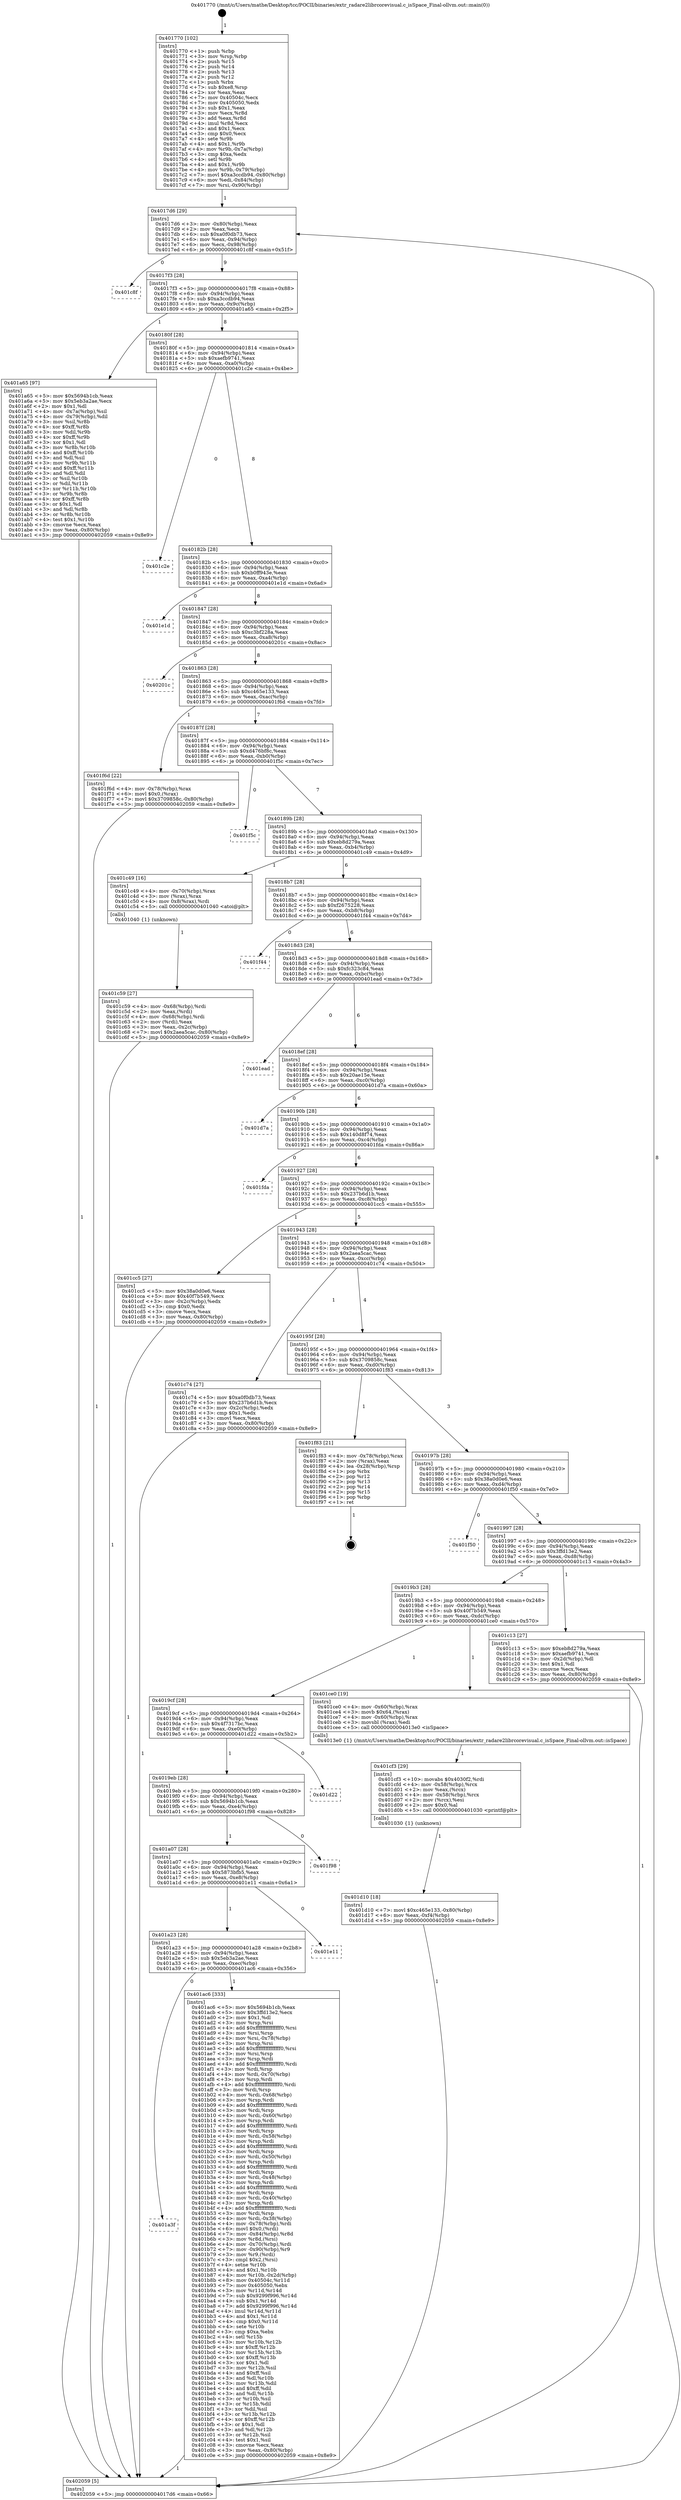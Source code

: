 digraph "0x401770" {
  label = "0x401770 (/mnt/c/Users/mathe/Desktop/tcc/POCII/binaries/extr_radare2librcorevisual.c_isSpace_Final-ollvm.out::main(0))"
  labelloc = "t"
  node[shape=record]

  Entry [label="",width=0.3,height=0.3,shape=circle,fillcolor=black,style=filled]
  "0x4017d6" [label="{
     0x4017d6 [29]\l
     | [instrs]\l
     &nbsp;&nbsp;0x4017d6 \<+3\>: mov -0x80(%rbp),%eax\l
     &nbsp;&nbsp;0x4017d9 \<+2\>: mov %eax,%ecx\l
     &nbsp;&nbsp;0x4017db \<+6\>: sub $0xa0f0db73,%ecx\l
     &nbsp;&nbsp;0x4017e1 \<+6\>: mov %eax,-0x94(%rbp)\l
     &nbsp;&nbsp;0x4017e7 \<+6\>: mov %ecx,-0x98(%rbp)\l
     &nbsp;&nbsp;0x4017ed \<+6\>: je 0000000000401c8f \<main+0x51f\>\l
  }"]
  "0x401c8f" [label="{
     0x401c8f\l
  }", style=dashed]
  "0x4017f3" [label="{
     0x4017f3 [28]\l
     | [instrs]\l
     &nbsp;&nbsp;0x4017f3 \<+5\>: jmp 00000000004017f8 \<main+0x88\>\l
     &nbsp;&nbsp;0x4017f8 \<+6\>: mov -0x94(%rbp),%eax\l
     &nbsp;&nbsp;0x4017fe \<+5\>: sub $0xa3ccdb94,%eax\l
     &nbsp;&nbsp;0x401803 \<+6\>: mov %eax,-0x9c(%rbp)\l
     &nbsp;&nbsp;0x401809 \<+6\>: je 0000000000401a65 \<main+0x2f5\>\l
  }"]
  Exit [label="",width=0.3,height=0.3,shape=circle,fillcolor=black,style=filled,peripheries=2]
  "0x401a65" [label="{
     0x401a65 [97]\l
     | [instrs]\l
     &nbsp;&nbsp;0x401a65 \<+5\>: mov $0x5694b1cb,%eax\l
     &nbsp;&nbsp;0x401a6a \<+5\>: mov $0x5eb3a2ae,%ecx\l
     &nbsp;&nbsp;0x401a6f \<+2\>: mov $0x1,%dl\l
     &nbsp;&nbsp;0x401a71 \<+4\>: mov -0x7a(%rbp),%sil\l
     &nbsp;&nbsp;0x401a75 \<+4\>: mov -0x79(%rbp),%dil\l
     &nbsp;&nbsp;0x401a79 \<+3\>: mov %sil,%r8b\l
     &nbsp;&nbsp;0x401a7c \<+4\>: xor $0xff,%r8b\l
     &nbsp;&nbsp;0x401a80 \<+3\>: mov %dil,%r9b\l
     &nbsp;&nbsp;0x401a83 \<+4\>: xor $0xff,%r9b\l
     &nbsp;&nbsp;0x401a87 \<+3\>: xor $0x1,%dl\l
     &nbsp;&nbsp;0x401a8a \<+3\>: mov %r8b,%r10b\l
     &nbsp;&nbsp;0x401a8d \<+4\>: and $0xff,%r10b\l
     &nbsp;&nbsp;0x401a91 \<+3\>: and %dl,%sil\l
     &nbsp;&nbsp;0x401a94 \<+3\>: mov %r9b,%r11b\l
     &nbsp;&nbsp;0x401a97 \<+4\>: and $0xff,%r11b\l
     &nbsp;&nbsp;0x401a9b \<+3\>: and %dl,%dil\l
     &nbsp;&nbsp;0x401a9e \<+3\>: or %sil,%r10b\l
     &nbsp;&nbsp;0x401aa1 \<+3\>: or %dil,%r11b\l
     &nbsp;&nbsp;0x401aa4 \<+3\>: xor %r11b,%r10b\l
     &nbsp;&nbsp;0x401aa7 \<+3\>: or %r9b,%r8b\l
     &nbsp;&nbsp;0x401aaa \<+4\>: xor $0xff,%r8b\l
     &nbsp;&nbsp;0x401aae \<+3\>: or $0x1,%dl\l
     &nbsp;&nbsp;0x401ab1 \<+3\>: and %dl,%r8b\l
     &nbsp;&nbsp;0x401ab4 \<+3\>: or %r8b,%r10b\l
     &nbsp;&nbsp;0x401ab7 \<+4\>: test $0x1,%r10b\l
     &nbsp;&nbsp;0x401abb \<+3\>: cmovne %ecx,%eax\l
     &nbsp;&nbsp;0x401abe \<+3\>: mov %eax,-0x80(%rbp)\l
     &nbsp;&nbsp;0x401ac1 \<+5\>: jmp 0000000000402059 \<main+0x8e9\>\l
  }"]
  "0x40180f" [label="{
     0x40180f [28]\l
     | [instrs]\l
     &nbsp;&nbsp;0x40180f \<+5\>: jmp 0000000000401814 \<main+0xa4\>\l
     &nbsp;&nbsp;0x401814 \<+6\>: mov -0x94(%rbp),%eax\l
     &nbsp;&nbsp;0x40181a \<+5\>: sub $0xaefb9741,%eax\l
     &nbsp;&nbsp;0x40181f \<+6\>: mov %eax,-0xa0(%rbp)\l
     &nbsp;&nbsp;0x401825 \<+6\>: je 0000000000401c2e \<main+0x4be\>\l
  }"]
  "0x402059" [label="{
     0x402059 [5]\l
     | [instrs]\l
     &nbsp;&nbsp;0x402059 \<+5\>: jmp 00000000004017d6 \<main+0x66\>\l
  }"]
  "0x401770" [label="{
     0x401770 [102]\l
     | [instrs]\l
     &nbsp;&nbsp;0x401770 \<+1\>: push %rbp\l
     &nbsp;&nbsp;0x401771 \<+3\>: mov %rsp,%rbp\l
     &nbsp;&nbsp;0x401774 \<+2\>: push %r15\l
     &nbsp;&nbsp;0x401776 \<+2\>: push %r14\l
     &nbsp;&nbsp;0x401778 \<+2\>: push %r13\l
     &nbsp;&nbsp;0x40177a \<+2\>: push %r12\l
     &nbsp;&nbsp;0x40177c \<+1\>: push %rbx\l
     &nbsp;&nbsp;0x40177d \<+7\>: sub $0xe8,%rsp\l
     &nbsp;&nbsp;0x401784 \<+2\>: xor %eax,%eax\l
     &nbsp;&nbsp;0x401786 \<+7\>: mov 0x40504c,%ecx\l
     &nbsp;&nbsp;0x40178d \<+7\>: mov 0x405050,%edx\l
     &nbsp;&nbsp;0x401794 \<+3\>: sub $0x1,%eax\l
     &nbsp;&nbsp;0x401797 \<+3\>: mov %ecx,%r8d\l
     &nbsp;&nbsp;0x40179a \<+3\>: add %eax,%r8d\l
     &nbsp;&nbsp;0x40179d \<+4\>: imul %r8d,%ecx\l
     &nbsp;&nbsp;0x4017a1 \<+3\>: and $0x1,%ecx\l
     &nbsp;&nbsp;0x4017a4 \<+3\>: cmp $0x0,%ecx\l
     &nbsp;&nbsp;0x4017a7 \<+4\>: sete %r9b\l
     &nbsp;&nbsp;0x4017ab \<+4\>: and $0x1,%r9b\l
     &nbsp;&nbsp;0x4017af \<+4\>: mov %r9b,-0x7a(%rbp)\l
     &nbsp;&nbsp;0x4017b3 \<+3\>: cmp $0xa,%edx\l
     &nbsp;&nbsp;0x4017b6 \<+4\>: setl %r9b\l
     &nbsp;&nbsp;0x4017ba \<+4\>: and $0x1,%r9b\l
     &nbsp;&nbsp;0x4017be \<+4\>: mov %r9b,-0x79(%rbp)\l
     &nbsp;&nbsp;0x4017c2 \<+7\>: movl $0xa3ccdb94,-0x80(%rbp)\l
     &nbsp;&nbsp;0x4017c9 \<+6\>: mov %edi,-0x84(%rbp)\l
     &nbsp;&nbsp;0x4017cf \<+7\>: mov %rsi,-0x90(%rbp)\l
  }"]
  "0x401d10" [label="{
     0x401d10 [18]\l
     | [instrs]\l
     &nbsp;&nbsp;0x401d10 \<+7\>: movl $0xc465e133,-0x80(%rbp)\l
     &nbsp;&nbsp;0x401d17 \<+6\>: mov %eax,-0xf4(%rbp)\l
     &nbsp;&nbsp;0x401d1d \<+5\>: jmp 0000000000402059 \<main+0x8e9\>\l
  }"]
  "0x401c2e" [label="{
     0x401c2e\l
  }", style=dashed]
  "0x40182b" [label="{
     0x40182b [28]\l
     | [instrs]\l
     &nbsp;&nbsp;0x40182b \<+5\>: jmp 0000000000401830 \<main+0xc0\>\l
     &nbsp;&nbsp;0x401830 \<+6\>: mov -0x94(%rbp),%eax\l
     &nbsp;&nbsp;0x401836 \<+5\>: sub $0xb0ff943e,%eax\l
     &nbsp;&nbsp;0x40183b \<+6\>: mov %eax,-0xa4(%rbp)\l
     &nbsp;&nbsp;0x401841 \<+6\>: je 0000000000401e1d \<main+0x6ad\>\l
  }"]
  "0x401cf3" [label="{
     0x401cf3 [29]\l
     | [instrs]\l
     &nbsp;&nbsp;0x401cf3 \<+10\>: movabs $0x4030f2,%rdi\l
     &nbsp;&nbsp;0x401cfd \<+4\>: mov -0x58(%rbp),%rcx\l
     &nbsp;&nbsp;0x401d01 \<+2\>: mov %eax,(%rcx)\l
     &nbsp;&nbsp;0x401d03 \<+4\>: mov -0x58(%rbp),%rcx\l
     &nbsp;&nbsp;0x401d07 \<+2\>: mov (%rcx),%esi\l
     &nbsp;&nbsp;0x401d09 \<+2\>: mov $0x0,%al\l
     &nbsp;&nbsp;0x401d0b \<+5\>: call 0000000000401030 \<printf@plt\>\l
     | [calls]\l
     &nbsp;&nbsp;0x401030 \{1\} (unknown)\l
  }"]
  "0x401e1d" [label="{
     0x401e1d\l
  }", style=dashed]
  "0x401847" [label="{
     0x401847 [28]\l
     | [instrs]\l
     &nbsp;&nbsp;0x401847 \<+5\>: jmp 000000000040184c \<main+0xdc\>\l
     &nbsp;&nbsp;0x40184c \<+6\>: mov -0x94(%rbp),%eax\l
     &nbsp;&nbsp;0x401852 \<+5\>: sub $0xc3bf228a,%eax\l
     &nbsp;&nbsp;0x401857 \<+6\>: mov %eax,-0xa8(%rbp)\l
     &nbsp;&nbsp;0x40185d \<+6\>: je 000000000040201c \<main+0x8ac\>\l
  }"]
  "0x401c59" [label="{
     0x401c59 [27]\l
     | [instrs]\l
     &nbsp;&nbsp;0x401c59 \<+4\>: mov -0x68(%rbp),%rdi\l
     &nbsp;&nbsp;0x401c5d \<+2\>: mov %eax,(%rdi)\l
     &nbsp;&nbsp;0x401c5f \<+4\>: mov -0x68(%rbp),%rdi\l
     &nbsp;&nbsp;0x401c63 \<+2\>: mov (%rdi),%eax\l
     &nbsp;&nbsp;0x401c65 \<+3\>: mov %eax,-0x2c(%rbp)\l
     &nbsp;&nbsp;0x401c68 \<+7\>: movl $0x2aea5cac,-0x80(%rbp)\l
     &nbsp;&nbsp;0x401c6f \<+5\>: jmp 0000000000402059 \<main+0x8e9\>\l
  }"]
  "0x40201c" [label="{
     0x40201c\l
  }", style=dashed]
  "0x401863" [label="{
     0x401863 [28]\l
     | [instrs]\l
     &nbsp;&nbsp;0x401863 \<+5\>: jmp 0000000000401868 \<main+0xf8\>\l
     &nbsp;&nbsp;0x401868 \<+6\>: mov -0x94(%rbp),%eax\l
     &nbsp;&nbsp;0x40186e \<+5\>: sub $0xc465e133,%eax\l
     &nbsp;&nbsp;0x401873 \<+6\>: mov %eax,-0xac(%rbp)\l
     &nbsp;&nbsp;0x401879 \<+6\>: je 0000000000401f6d \<main+0x7fd\>\l
  }"]
  "0x401a3f" [label="{
     0x401a3f\l
  }", style=dashed]
  "0x401f6d" [label="{
     0x401f6d [22]\l
     | [instrs]\l
     &nbsp;&nbsp;0x401f6d \<+4\>: mov -0x78(%rbp),%rax\l
     &nbsp;&nbsp;0x401f71 \<+6\>: movl $0x0,(%rax)\l
     &nbsp;&nbsp;0x401f77 \<+7\>: movl $0x3709858c,-0x80(%rbp)\l
     &nbsp;&nbsp;0x401f7e \<+5\>: jmp 0000000000402059 \<main+0x8e9\>\l
  }"]
  "0x40187f" [label="{
     0x40187f [28]\l
     | [instrs]\l
     &nbsp;&nbsp;0x40187f \<+5\>: jmp 0000000000401884 \<main+0x114\>\l
     &nbsp;&nbsp;0x401884 \<+6\>: mov -0x94(%rbp),%eax\l
     &nbsp;&nbsp;0x40188a \<+5\>: sub $0xd476bf8c,%eax\l
     &nbsp;&nbsp;0x40188f \<+6\>: mov %eax,-0xb0(%rbp)\l
     &nbsp;&nbsp;0x401895 \<+6\>: je 0000000000401f5c \<main+0x7ec\>\l
  }"]
  "0x401ac6" [label="{
     0x401ac6 [333]\l
     | [instrs]\l
     &nbsp;&nbsp;0x401ac6 \<+5\>: mov $0x5694b1cb,%eax\l
     &nbsp;&nbsp;0x401acb \<+5\>: mov $0x3ffd13e2,%ecx\l
     &nbsp;&nbsp;0x401ad0 \<+2\>: mov $0x1,%dl\l
     &nbsp;&nbsp;0x401ad2 \<+3\>: mov %rsp,%rsi\l
     &nbsp;&nbsp;0x401ad5 \<+4\>: add $0xfffffffffffffff0,%rsi\l
     &nbsp;&nbsp;0x401ad9 \<+3\>: mov %rsi,%rsp\l
     &nbsp;&nbsp;0x401adc \<+4\>: mov %rsi,-0x78(%rbp)\l
     &nbsp;&nbsp;0x401ae0 \<+3\>: mov %rsp,%rsi\l
     &nbsp;&nbsp;0x401ae3 \<+4\>: add $0xfffffffffffffff0,%rsi\l
     &nbsp;&nbsp;0x401ae7 \<+3\>: mov %rsi,%rsp\l
     &nbsp;&nbsp;0x401aea \<+3\>: mov %rsp,%rdi\l
     &nbsp;&nbsp;0x401aed \<+4\>: add $0xfffffffffffffff0,%rdi\l
     &nbsp;&nbsp;0x401af1 \<+3\>: mov %rdi,%rsp\l
     &nbsp;&nbsp;0x401af4 \<+4\>: mov %rdi,-0x70(%rbp)\l
     &nbsp;&nbsp;0x401af8 \<+3\>: mov %rsp,%rdi\l
     &nbsp;&nbsp;0x401afb \<+4\>: add $0xfffffffffffffff0,%rdi\l
     &nbsp;&nbsp;0x401aff \<+3\>: mov %rdi,%rsp\l
     &nbsp;&nbsp;0x401b02 \<+4\>: mov %rdi,-0x68(%rbp)\l
     &nbsp;&nbsp;0x401b06 \<+3\>: mov %rsp,%rdi\l
     &nbsp;&nbsp;0x401b09 \<+4\>: add $0xfffffffffffffff0,%rdi\l
     &nbsp;&nbsp;0x401b0d \<+3\>: mov %rdi,%rsp\l
     &nbsp;&nbsp;0x401b10 \<+4\>: mov %rdi,-0x60(%rbp)\l
     &nbsp;&nbsp;0x401b14 \<+3\>: mov %rsp,%rdi\l
     &nbsp;&nbsp;0x401b17 \<+4\>: add $0xfffffffffffffff0,%rdi\l
     &nbsp;&nbsp;0x401b1b \<+3\>: mov %rdi,%rsp\l
     &nbsp;&nbsp;0x401b1e \<+4\>: mov %rdi,-0x58(%rbp)\l
     &nbsp;&nbsp;0x401b22 \<+3\>: mov %rsp,%rdi\l
     &nbsp;&nbsp;0x401b25 \<+4\>: add $0xfffffffffffffff0,%rdi\l
     &nbsp;&nbsp;0x401b29 \<+3\>: mov %rdi,%rsp\l
     &nbsp;&nbsp;0x401b2c \<+4\>: mov %rdi,-0x50(%rbp)\l
     &nbsp;&nbsp;0x401b30 \<+3\>: mov %rsp,%rdi\l
     &nbsp;&nbsp;0x401b33 \<+4\>: add $0xfffffffffffffff0,%rdi\l
     &nbsp;&nbsp;0x401b37 \<+3\>: mov %rdi,%rsp\l
     &nbsp;&nbsp;0x401b3a \<+4\>: mov %rdi,-0x48(%rbp)\l
     &nbsp;&nbsp;0x401b3e \<+3\>: mov %rsp,%rdi\l
     &nbsp;&nbsp;0x401b41 \<+4\>: add $0xfffffffffffffff0,%rdi\l
     &nbsp;&nbsp;0x401b45 \<+3\>: mov %rdi,%rsp\l
     &nbsp;&nbsp;0x401b48 \<+4\>: mov %rdi,-0x40(%rbp)\l
     &nbsp;&nbsp;0x401b4c \<+3\>: mov %rsp,%rdi\l
     &nbsp;&nbsp;0x401b4f \<+4\>: add $0xfffffffffffffff0,%rdi\l
     &nbsp;&nbsp;0x401b53 \<+3\>: mov %rdi,%rsp\l
     &nbsp;&nbsp;0x401b56 \<+4\>: mov %rdi,-0x38(%rbp)\l
     &nbsp;&nbsp;0x401b5a \<+4\>: mov -0x78(%rbp),%rdi\l
     &nbsp;&nbsp;0x401b5e \<+6\>: movl $0x0,(%rdi)\l
     &nbsp;&nbsp;0x401b64 \<+7\>: mov -0x84(%rbp),%r8d\l
     &nbsp;&nbsp;0x401b6b \<+3\>: mov %r8d,(%rsi)\l
     &nbsp;&nbsp;0x401b6e \<+4\>: mov -0x70(%rbp),%rdi\l
     &nbsp;&nbsp;0x401b72 \<+7\>: mov -0x90(%rbp),%r9\l
     &nbsp;&nbsp;0x401b79 \<+3\>: mov %r9,(%rdi)\l
     &nbsp;&nbsp;0x401b7c \<+3\>: cmpl $0x2,(%rsi)\l
     &nbsp;&nbsp;0x401b7f \<+4\>: setne %r10b\l
     &nbsp;&nbsp;0x401b83 \<+4\>: and $0x1,%r10b\l
     &nbsp;&nbsp;0x401b87 \<+4\>: mov %r10b,-0x2d(%rbp)\l
     &nbsp;&nbsp;0x401b8b \<+8\>: mov 0x40504c,%r11d\l
     &nbsp;&nbsp;0x401b93 \<+7\>: mov 0x405050,%ebx\l
     &nbsp;&nbsp;0x401b9a \<+3\>: mov %r11d,%r14d\l
     &nbsp;&nbsp;0x401b9d \<+7\>: sub $0x9299f996,%r14d\l
     &nbsp;&nbsp;0x401ba4 \<+4\>: sub $0x1,%r14d\l
     &nbsp;&nbsp;0x401ba8 \<+7\>: add $0x9299f996,%r14d\l
     &nbsp;&nbsp;0x401baf \<+4\>: imul %r14d,%r11d\l
     &nbsp;&nbsp;0x401bb3 \<+4\>: and $0x1,%r11d\l
     &nbsp;&nbsp;0x401bb7 \<+4\>: cmp $0x0,%r11d\l
     &nbsp;&nbsp;0x401bbb \<+4\>: sete %r10b\l
     &nbsp;&nbsp;0x401bbf \<+3\>: cmp $0xa,%ebx\l
     &nbsp;&nbsp;0x401bc2 \<+4\>: setl %r15b\l
     &nbsp;&nbsp;0x401bc6 \<+3\>: mov %r10b,%r12b\l
     &nbsp;&nbsp;0x401bc9 \<+4\>: xor $0xff,%r12b\l
     &nbsp;&nbsp;0x401bcd \<+3\>: mov %r15b,%r13b\l
     &nbsp;&nbsp;0x401bd0 \<+4\>: xor $0xff,%r13b\l
     &nbsp;&nbsp;0x401bd4 \<+3\>: xor $0x1,%dl\l
     &nbsp;&nbsp;0x401bd7 \<+3\>: mov %r12b,%sil\l
     &nbsp;&nbsp;0x401bda \<+4\>: and $0xff,%sil\l
     &nbsp;&nbsp;0x401bde \<+3\>: and %dl,%r10b\l
     &nbsp;&nbsp;0x401be1 \<+3\>: mov %r13b,%dil\l
     &nbsp;&nbsp;0x401be4 \<+4\>: and $0xff,%dil\l
     &nbsp;&nbsp;0x401be8 \<+3\>: and %dl,%r15b\l
     &nbsp;&nbsp;0x401beb \<+3\>: or %r10b,%sil\l
     &nbsp;&nbsp;0x401bee \<+3\>: or %r15b,%dil\l
     &nbsp;&nbsp;0x401bf1 \<+3\>: xor %dil,%sil\l
     &nbsp;&nbsp;0x401bf4 \<+3\>: or %r13b,%r12b\l
     &nbsp;&nbsp;0x401bf7 \<+4\>: xor $0xff,%r12b\l
     &nbsp;&nbsp;0x401bfb \<+3\>: or $0x1,%dl\l
     &nbsp;&nbsp;0x401bfe \<+3\>: and %dl,%r12b\l
     &nbsp;&nbsp;0x401c01 \<+3\>: or %r12b,%sil\l
     &nbsp;&nbsp;0x401c04 \<+4\>: test $0x1,%sil\l
     &nbsp;&nbsp;0x401c08 \<+3\>: cmovne %ecx,%eax\l
     &nbsp;&nbsp;0x401c0b \<+3\>: mov %eax,-0x80(%rbp)\l
     &nbsp;&nbsp;0x401c0e \<+5\>: jmp 0000000000402059 \<main+0x8e9\>\l
  }"]
  "0x401f5c" [label="{
     0x401f5c\l
  }", style=dashed]
  "0x40189b" [label="{
     0x40189b [28]\l
     | [instrs]\l
     &nbsp;&nbsp;0x40189b \<+5\>: jmp 00000000004018a0 \<main+0x130\>\l
     &nbsp;&nbsp;0x4018a0 \<+6\>: mov -0x94(%rbp),%eax\l
     &nbsp;&nbsp;0x4018a6 \<+5\>: sub $0xeb8d279a,%eax\l
     &nbsp;&nbsp;0x4018ab \<+6\>: mov %eax,-0xb4(%rbp)\l
     &nbsp;&nbsp;0x4018b1 \<+6\>: je 0000000000401c49 \<main+0x4d9\>\l
  }"]
  "0x401a23" [label="{
     0x401a23 [28]\l
     | [instrs]\l
     &nbsp;&nbsp;0x401a23 \<+5\>: jmp 0000000000401a28 \<main+0x2b8\>\l
     &nbsp;&nbsp;0x401a28 \<+6\>: mov -0x94(%rbp),%eax\l
     &nbsp;&nbsp;0x401a2e \<+5\>: sub $0x5eb3a2ae,%eax\l
     &nbsp;&nbsp;0x401a33 \<+6\>: mov %eax,-0xec(%rbp)\l
     &nbsp;&nbsp;0x401a39 \<+6\>: je 0000000000401ac6 \<main+0x356\>\l
  }"]
  "0x401c49" [label="{
     0x401c49 [16]\l
     | [instrs]\l
     &nbsp;&nbsp;0x401c49 \<+4\>: mov -0x70(%rbp),%rax\l
     &nbsp;&nbsp;0x401c4d \<+3\>: mov (%rax),%rax\l
     &nbsp;&nbsp;0x401c50 \<+4\>: mov 0x8(%rax),%rdi\l
     &nbsp;&nbsp;0x401c54 \<+5\>: call 0000000000401040 \<atoi@plt\>\l
     | [calls]\l
     &nbsp;&nbsp;0x401040 \{1\} (unknown)\l
  }"]
  "0x4018b7" [label="{
     0x4018b7 [28]\l
     | [instrs]\l
     &nbsp;&nbsp;0x4018b7 \<+5\>: jmp 00000000004018bc \<main+0x14c\>\l
     &nbsp;&nbsp;0x4018bc \<+6\>: mov -0x94(%rbp),%eax\l
     &nbsp;&nbsp;0x4018c2 \<+5\>: sub $0xf2675228,%eax\l
     &nbsp;&nbsp;0x4018c7 \<+6\>: mov %eax,-0xb8(%rbp)\l
     &nbsp;&nbsp;0x4018cd \<+6\>: je 0000000000401f44 \<main+0x7d4\>\l
  }"]
  "0x401e11" [label="{
     0x401e11\l
  }", style=dashed]
  "0x401f44" [label="{
     0x401f44\l
  }", style=dashed]
  "0x4018d3" [label="{
     0x4018d3 [28]\l
     | [instrs]\l
     &nbsp;&nbsp;0x4018d3 \<+5\>: jmp 00000000004018d8 \<main+0x168\>\l
     &nbsp;&nbsp;0x4018d8 \<+6\>: mov -0x94(%rbp),%eax\l
     &nbsp;&nbsp;0x4018de \<+5\>: sub $0xfc323c84,%eax\l
     &nbsp;&nbsp;0x4018e3 \<+6\>: mov %eax,-0xbc(%rbp)\l
     &nbsp;&nbsp;0x4018e9 \<+6\>: je 0000000000401ead \<main+0x73d\>\l
  }"]
  "0x401a07" [label="{
     0x401a07 [28]\l
     | [instrs]\l
     &nbsp;&nbsp;0x401a07 \<+5\>: jmp 0000000000401a0c \<main+0x29c\>\l
     &nbsp;&nbsp;0x401a0c \<+6\>: mov -0x94(%rbp),%eax\l
     &nbsp;&nbsp;0x401a12 \<+5\>: sub $0x5873bfb5,%eax\l
     &nbsp;&nbsp;0x401a17 \<+6\>: mov %eax,-0xe8(%rbp)\l
     &nbsp;&nbsp;0x401a1d \<+6\>: je 0000000000401e11 \<main+0x6a1\>\l
  }"]
  "0x401ead" [label="{
     0x401ead\l
  }", style=dashed]
  "0x4018ef" [label="{
     0x4018ef [28]\l
     | [instrs]\l
     &nbsp;&nbsp;0x4018ef \<+5\>: jmp 00000000004018f4 \<main+0x184\>\l
     &nbsp;&nbsp;0x4018f4 \<+6\>: mov -0x94(%rbp),%eax\l
     &nbsp;&nbsp;0x4018fa \<+5\>: sub $0x20ae15e,%eax\l
     &nbsp;&nbsp;0x4018ff \<+6\>: mov %eax,-0xc0(%rbp)\l
     &nbsp;&nbsp;0x401905 \<+6\>: je 0000000000401d7a \<main+0x60a\>\l
  }"]
  "0x401f98" [label="{
     0x401f98\l
  }", style=dashed]
  "0x401d7a" [label="{
     0x401d7a\l
  }", style=dashed]
  "0x40190b" [label="{
     0x40190b [28]\l
     | [instrs]\l
     &nbsp;&nbsp;0x40190b \<+5\>: jmp 0000000000401910 \<main+0x1a0\>\l
     &nbsp;&nbsp;0x401910 \<+6\>: mov -0x94(%rbp),%eax\l
     &nbsp;&nbsp;0x401916 \<+5\>: sub $0x140d8f74,%eax\l
     &nbsp;&nbsp;0x40191b \<+6\>: mov %eax,-0xc4(%rbp)\l
     &nbsp;&nbsp;0x401921 \<+6\>: je 0000000000401fda \<main+0x86a\>\l
  }"]
  "0x4019eb" [label="{
     0x4019eb [28]\l
     | [instrs]\l
     &nbsp;&nbsp;0x4019eb \<+5\>: jmp 00000000004019f0 \<main+0x280\>\l
     &nbsp;&nbsp;0x4019f0 \<+6\>: mov -0x94(%rbp),%eax\l
     &nbsp;&nbsp;0x4019f6 \<+5\>: sub $0x5694b1cb,%eax\l
     &nbsp;&nbsp;0x4019fb \<+6\>: mov %eax,-0xe4(%rbp)\l
     &nbsp;&nbsp;0x401a01 \<+6\>: je 0000000000401f98 \<main+0x828\>\l
  }"]
  "0x401fda" [label="{
     0x401fda\l
  }", style=dashed]
  "0x401927" [label="{
     0x401927 [28]\l
     | [instrs]\l
     &nbsp;&nbsp;0x401927 \<+5\>: jmp 000000000040192c \<main+0x1bc\>\l
     &nbsp;&nbsp;0x40192c \<+6\>: mov -0x94(%rbp),%eax\l
     &nbsp;&nbsp;0x401932 \<+5\>: sub $0x237b6d1b,%eax\l
     &nbsp;&nbsp;0x401937 \<+6\>: mov %eax,-0xc8(%rbp)\l
     &nbsp;&nbsp;0x40193d \<+6\>: je 0000000000401cc5 \<main+0x555\>\l
  }"]
  "0x401d22" [label="{
     0x401d22\l
  }", style=dashed]
  "0x401cc5" [label="{
     0x401cc5 [27]\l
     | [instrs]\l
     &nbsp;&nbsp;0x401cc5 \<+5\>: mov $0x38a0d0e6,%eax\l
     &nbsp;&nbsp;0x401cca \<+5\>: mov $0x40f7b549,%ecx\l
     &nbsp;&nbsp;0x401ccf \<+3\>: mov -0x2c(%rbp),%edx\l
     &nbsp;&nbsp;0x401cd2 \<+3\>: cmp $0x0,%edx\l
     &nbsp;&nbsp;0x401cd5 \<+3\>: cmove %ecx,%eax\l
     &nbsp;&nbsp;0x401cd8 \<+3\>: mov %eax,-0x80(%rbp)\l
     &nbsp;&nbsp;0x401cdb \<+5\>: jmp 0000000000402059 \<main+0x8e9\>\l
  }"]
  "0x401943" [label="{
     0x401943 [28]\l
     | [instrs]\l
     &nbsp;&nbsp;0x401943 \<+5\>: jmp 0000000000401948 \<main+0x1d8\>\l
     &nbsp;&nbsp;0x401948 \<+6\>: mov -0x94(%rbp),%eax\l
     &nbsp;&nbsp;0x40194e \<+5\>: sub $0x2aea5cac,%eax\l
     &nbsp;&nbsp;0x401953 \<+6\>: mov %eax,-0xcc(%rbp)\l
     &nbsp;&nbsp;0x401959 \<+6\>: je 0000000000401c74 \<main+0x504\>\l
  }"]
  "0x4019cf" [label="{
     0x4019cf [28]\l
     | [instrs]\l
     &nbsp;&nbsp;0x4019cf \<+5\>: jmp 00000000004019d4 \<main+0x264\>\l
     &nbsp;&nbsp;0x4019d4 \<+6\>: mov -0x94(%rbp),%eax\l
     &nbsp;&nbsp;0x4019da \<+5\>: sub $0x4f7317bc,%eax\l
     &nbsp;&nbsp;0x4019df \<+6\>: mov %eax,-0xe0(%rbp)\l
     &nbsp;&nbsp;0x4019e5 \<+6\>: je 0000000000401d22 \<main+0x5b2\>\l
  }"]
  "0x401c74" [label="{
     0x401c74 [27]\l
     | [instrs]\l
     &nbsp;&nbsp;0x401c74 \<+5\>: mov $0xa0f0db73,%eax\l
     &nbsp;&nbsp;0x401c79 \<+5\>: mov $0x237b6d1b,%ecx\l
     &nbsp;&nbsp;0x401c7e \<+3\>: mov -0x2c(%rbp),%edx\l
     &nbsp;&nbsp;0x401c81 \<+3\>: cmp $0x1,%edx\l
     &nbsp;&nbsp;0x401c84 \<+3\>: cmovl %ecx,%eax\l
     &nbsp;&nbsp;0x401c87 \<+3\>: mov %eax,-0x80(%rbp)\l
     &nbsp;&nbsp;0x401c8a \<+5\>: jmp 0000000000402059 \<main+0x8e9\>\l
  }"]
  "0x40195f" [label="{
     0x40195f [28]\l
     | [instrs]\l
     &nbsp;&nbsp;0x40195f \<+5\>: jmp 0000000000401964 \<main+0x1f4\>\l
     &nbsp;&nbsp;0x401964 \<+6\>: mov -0x94(%rbp),%eax\l
     &nbsp;&nbsp;0x40196a \<+5\>: sub $0x3709858c,%eax\l
     &nbsp;&nbsp;0x40196f \<+6\>: mov %eax,-0xd0(%rbp)\l
     &nbsp;&nbsp;0x401975 \<+6\>: je 0000000000401f83 \<main+0x813\>\l
  }"]
  "0x401ce0" [label="{
     0x401ce0 [19]\l
     | [instrs]\l
     &nbsp;&nbsp;0x401ce0 \<+4\>: mov -0x60(%rbp),%rax\l
     &nbsp;&nbsp;0x401ce4 \<+3\>: movb $0x64,(%rax)\l
     &nbsp;&nbsp;0x401ce7 \<+4\>: mov -0x60(%rbp),%rax\l
     &nbsp;&nbsp;0x401ceb \<+3\>: movsbl (%rax),%edi\l
     &nbsp;&nbsp;0x401cee \<+5\>: call 00000000004013e0 \<isSpace\>\l
     | [calls]\l
     &nbsp;&nbsp;0x4013e0 \{1\} (/mnt/c/Users/mathe/Desktop/tcc/POCII/binaries/extr_radare2librcorevisual.c_isSpace_Final-ollvm.out::isSpace)\l
  }"]
  "0x401f83" [label="{
     0x401f83 [21]\l
     | [instrs]\l
     &nbsp;&nbsp;0x401f83 \<+4\>: mov -0x78(%rbp),%rax\l
     &nbsp;&nbsp;0x401f87 \<+2\>: mov (%rax),%eax\l
     &nbsp;&nbsp;0x401f89 \<+4\>: lea -0x28(%rbp),%rsp\l
     &nbsp;&nbsp;0x401f8d \<+1\>: pop %rbx\l
     &nbsp;&nbsp;0x401f8e \<+2\>: pop %r12\l
     &nbsp;&nbsp;0x401f90 \<+2\>: pop %r13\l
     &nbsp;&nbsp;0x401f92 \<+2\>: pop %r14\l
     &nbsp;&nbsp;0x401f94 \<+2\>: pop %r15\l
     &nbsp;&nbsp;0x401f96 \<+1\>: pop %rbp\l
     &nbsp;&nbsp;0x401f97 \<+1\>: ret\l
  }"]
  "0x40197b" [label="{
     0x40197b [28]\l
     | [instrs]\l
     &nbsp;&nbsp;0x40197b \<+5\>: jmp 0000000000401980 \<main+0x210\>\l
     &nbsp;&nbsp;0x401980 \<+6\>: mov -0x94(%rbp),%eax\l
     &nbsp;&nbsp;0x401986 \<+5\>: sub $0x38a0d0e6,%eax\l
     &nbsp;&nbsp;0x40198b \<+6\>: mov %eax,-0xd4(%rbp)\l
     &nbsp;&nbsp;0x401991 \<+6\>: je 0000000000401f50 \<main+0x7e0\>\l
  }"]
  "0x4019b3" [label="{
     0x4019b3 [28]\l
     | [instrs]\l
     &nbsp;&nbsp;0x4019b3 \<+5\>: jmp 00000000004019b8 \<main+0x248\>\l
     &nbsp;&nbsp;0x4019b8 \<+6\>: mov -0x94(%rbp),%eax\l
     &nbsp;&nbsp;0x4019be \<+5\>: sub $0x40f7b549,%eax\l
     &nbsp;&nbsp;0x4019c3 \<+6\>: mov %eax,-0xdc(%rbp)\l
     &nbsp;&nbsp;0x4019c9 \<+6\>: je 0000000000401ce0 \<main+0x570\>\l
  }"]
  "0x401f50" [label="{
     0x401f50\l
  }", style=dashed]
  "0x401997" [label="{
     0x401997 [28]\l
     | [instrs]\l
     &nbsp;&nbsp;0x401997 \<+5\>: jmp 000000000040199c \<main+0x22c\>\l
     &nbsp;&nbsp;0x40199c \<+6\>: mov -0x94(%rbp),%eax\l
     &nbsp;&nbsp;0x4019a2 \<+5\>: sub $0x3ffd13e2,%eax\l
     &nbsp;&nbsp;0x4019a7 \<+6\>: mov %eax,-0xd8(%rbp)\l
     &nbsp;&nbsp;0x4019ad \<+6\>: je 0000000000401c13 \<main+0x4a3\>\l
  }"]
  "0x401c13" [label="{
     0x401c13 [27]\l
     | [instrs]\l
     &nbsp;&nbsp;0x401c13 \<+5\>: mov $0xeb8d279a,%eax\l
     &nbsp;&nbsp;0x401c18 \<+5\>: mov $0xaefb9741,%ecx\l
     &nbsp;&nbsp;0x401c1d \<+3\>: mov -0x2d(%rbp),%dl\l
     &nbsp;&nbsp;0x401c20 \<+3\>: test $0x1,%dl\l
     &nbsp;&nbsp;0x401c23 \<+3\>: cmovne %ecx,%eax\l
     &nbsp;&nbsp;0x401c26 \<+3\>: mov %eax,-0x80(%rbp)\l
     &nbsp;&nbsp;0x401c29 \<+5\>: jmp 0000000000402059 \<main+0x8e9\>\l
  }"]
  Entry -> "0x401770" [label=" 1"]
  "0x4017d6" -> "0x401c8f" [label=" 0"]
  "0x4017d6" -> "0x4017f3" [label=" 9"]
  "0x401f83" -> Exit [label=" 1"]
  "0x4017f3" -> "0x401a65" [label=" 1"]
  "0x4017f3" -> "0x40180f" [label=" 8"]
  "0x401a65" -> "0x402059" [label=" 1"]
  "0x401770" -> "0x4017d6" [label=" 1"]
  "0x402059" -> "0x4017d6" [label=" 8"]
  "0x401f6d" -> "0x402059" [label=" 1"]
  "0x40180f" -> "0x401c2e" [label=" 0"]
  "0x40180f" -> "0x40182b" [label=" 8"]
  "0x401d10" -> "0x402059" [label=" 1"]
  "0x40182b" -> "0x401e1d" [label=" 0"]
  "0x40182b" -> "0x401847" [label=" 8"]
  "0x401cf3" -> "0x401d10" [label=" 1"]
  "0x401847" -> "0x40201c" [label=" 0"]
  "0x401847" -> "0x401863" [label=" 8"]
  "0x401ce0" -> "0x401cf3" [label=" 1"]
  "0x401863" -> "0x401f6d" [label=" 1"]
  "0x401863" -> "0x40187f" [label=" 7"]
  "0x401c74" -> "0x402059" [label=" 1"]
  "0x40187f" -> "0x401f5c" [label=" 0"]
  "0x40187f" -> "0x40189b" [label=" 7"]
  "0x401c59" -> "0x402059" [label=" 1"]
  "0x40189b" -> "0x401c49" [label=" 1"]
  "0x40189b" -> "0x4018b7" [label=" 6"]
  "0x401c13" -> "0x402059" [label=" 1"]
  "0x4018b7" -> "0x401f44" [label=" 0"]
  "0x4018b7" -> "0x4018d3" [label=" 6"]
  "0x401ac6" -> "0x402059" [label=" 1"]
  "0x4018d3" -> "0x401ead" [label=" 0"]
  "0x4018d3" -> "0x4018ef" [label=" 6"]
  "0x401a23" -> "0x401a3f" [label=" 0"]
  "0x4018ef" -> "0x401d7a" [label=" 0"]
  "0x4018ef" -> "0x40190b" [label=" 6"]
  "0x401a23" -> "0x401ac6" [label=" 1"]
  "0x40190b" -> "0x401fda" [label=" 0"]
  "0x40190b" -> "0x401927" [label=" 6"]
  "0x401a07" -> "0x401a23" [label=" 1"]
  "0x401927" -> "0x401cc5" [label=" 1"]
  "0x401927" -> "0x401943" [label=" 5"]
  "0x401a07" -> "0x401e11" [label=" 0"]
  "0x401943" -> "0x401c74" [label=" 1"]
  "0x401943" -> "0x40195f" [label=" 4"]
  "0x4019eb" -> "0x401a07" [label=" 1"]
  "0x40195f" -> "0x401f83" [label=" 1"]
  "0x40195f" -> "0x40197b" [label=" 3"]
  "0x4019eb" -> "0x401f98" [label=" 0"]
  "0x40197b" -> "0x401f50" [label=" 0"]
  "0x40197b" -> "0x401997" [label=" 3"]
  "0x4019cf" -> "0x4019eb" [label=" 1"]
  "0x401997" -> "0x401c13" [label=" 1"]
  "0x401997" -> "0x4019b3" [label=" 2"]
  "0x401c49" -> "0x401c59" [label=" 1"]
  "0x4019b3" -> "0x401ce0" [label=" 1"]
  "0x4019b3" -> "0x4019cf" [label=" 1"]
  "0x401cc5" -> "0x402059" [label=" 1"]
  "0x4019cf" -> "0x401d22" [label=" 0"]
}
